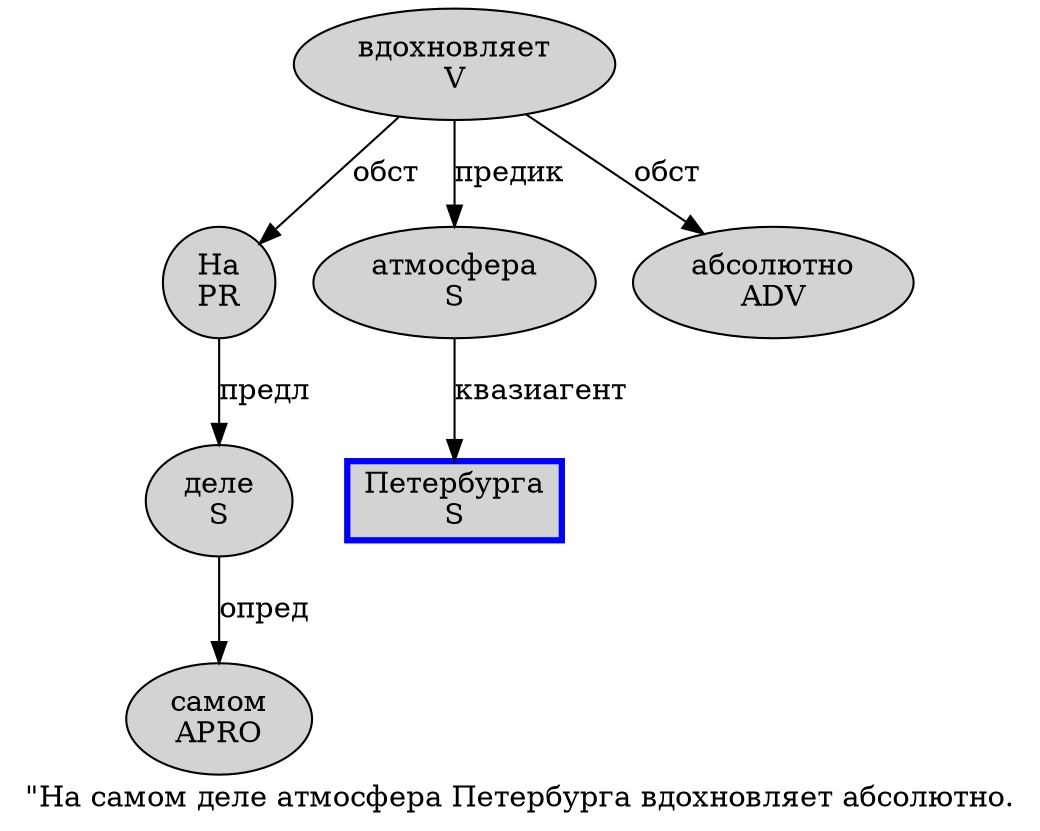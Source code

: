 digraph SENTENCE_1217 {
	graph [label="\"На самом деле атмосфера Петербурга вдохновляет абсолютно."]
	node [style=filled]
		1 [label="На
PR" color="" fillcolor=lightgray penwidth=1 shape=ellipse]
		2 [label="самом
APRO" color="" fillcolor=lightgray penwidth=1 shape=ellipse]
		3 [label="деле
S" color="" fillcolor=lightgray penwidth=1 shape=ellipse]
		4 [label="атмосфера
S" color="" fillcolor=lightgray penwidth=1 shape=ellipse]
		5 [label="Петербурга
S" color=blue fillcolor=lightgray penwidth=3 shape=box]
		6 [label="вдохновляет
V" color="" fillcolor=lightgray penwidth=1 shape=ellipse]
		7 [label="абсолютно
ADV" color="" fillcolor=lightgray penwidth=1 shape=ellipse]
			1 -> 3 [label="предл"]
			3 -> 2 [label="опред"]
			4 -> 5 [label="квазиагент"]
			6 -> 1 [label="обст"]
			6 -> 4 [label="предик"]
			6 -> 7 [label="обст"]
}